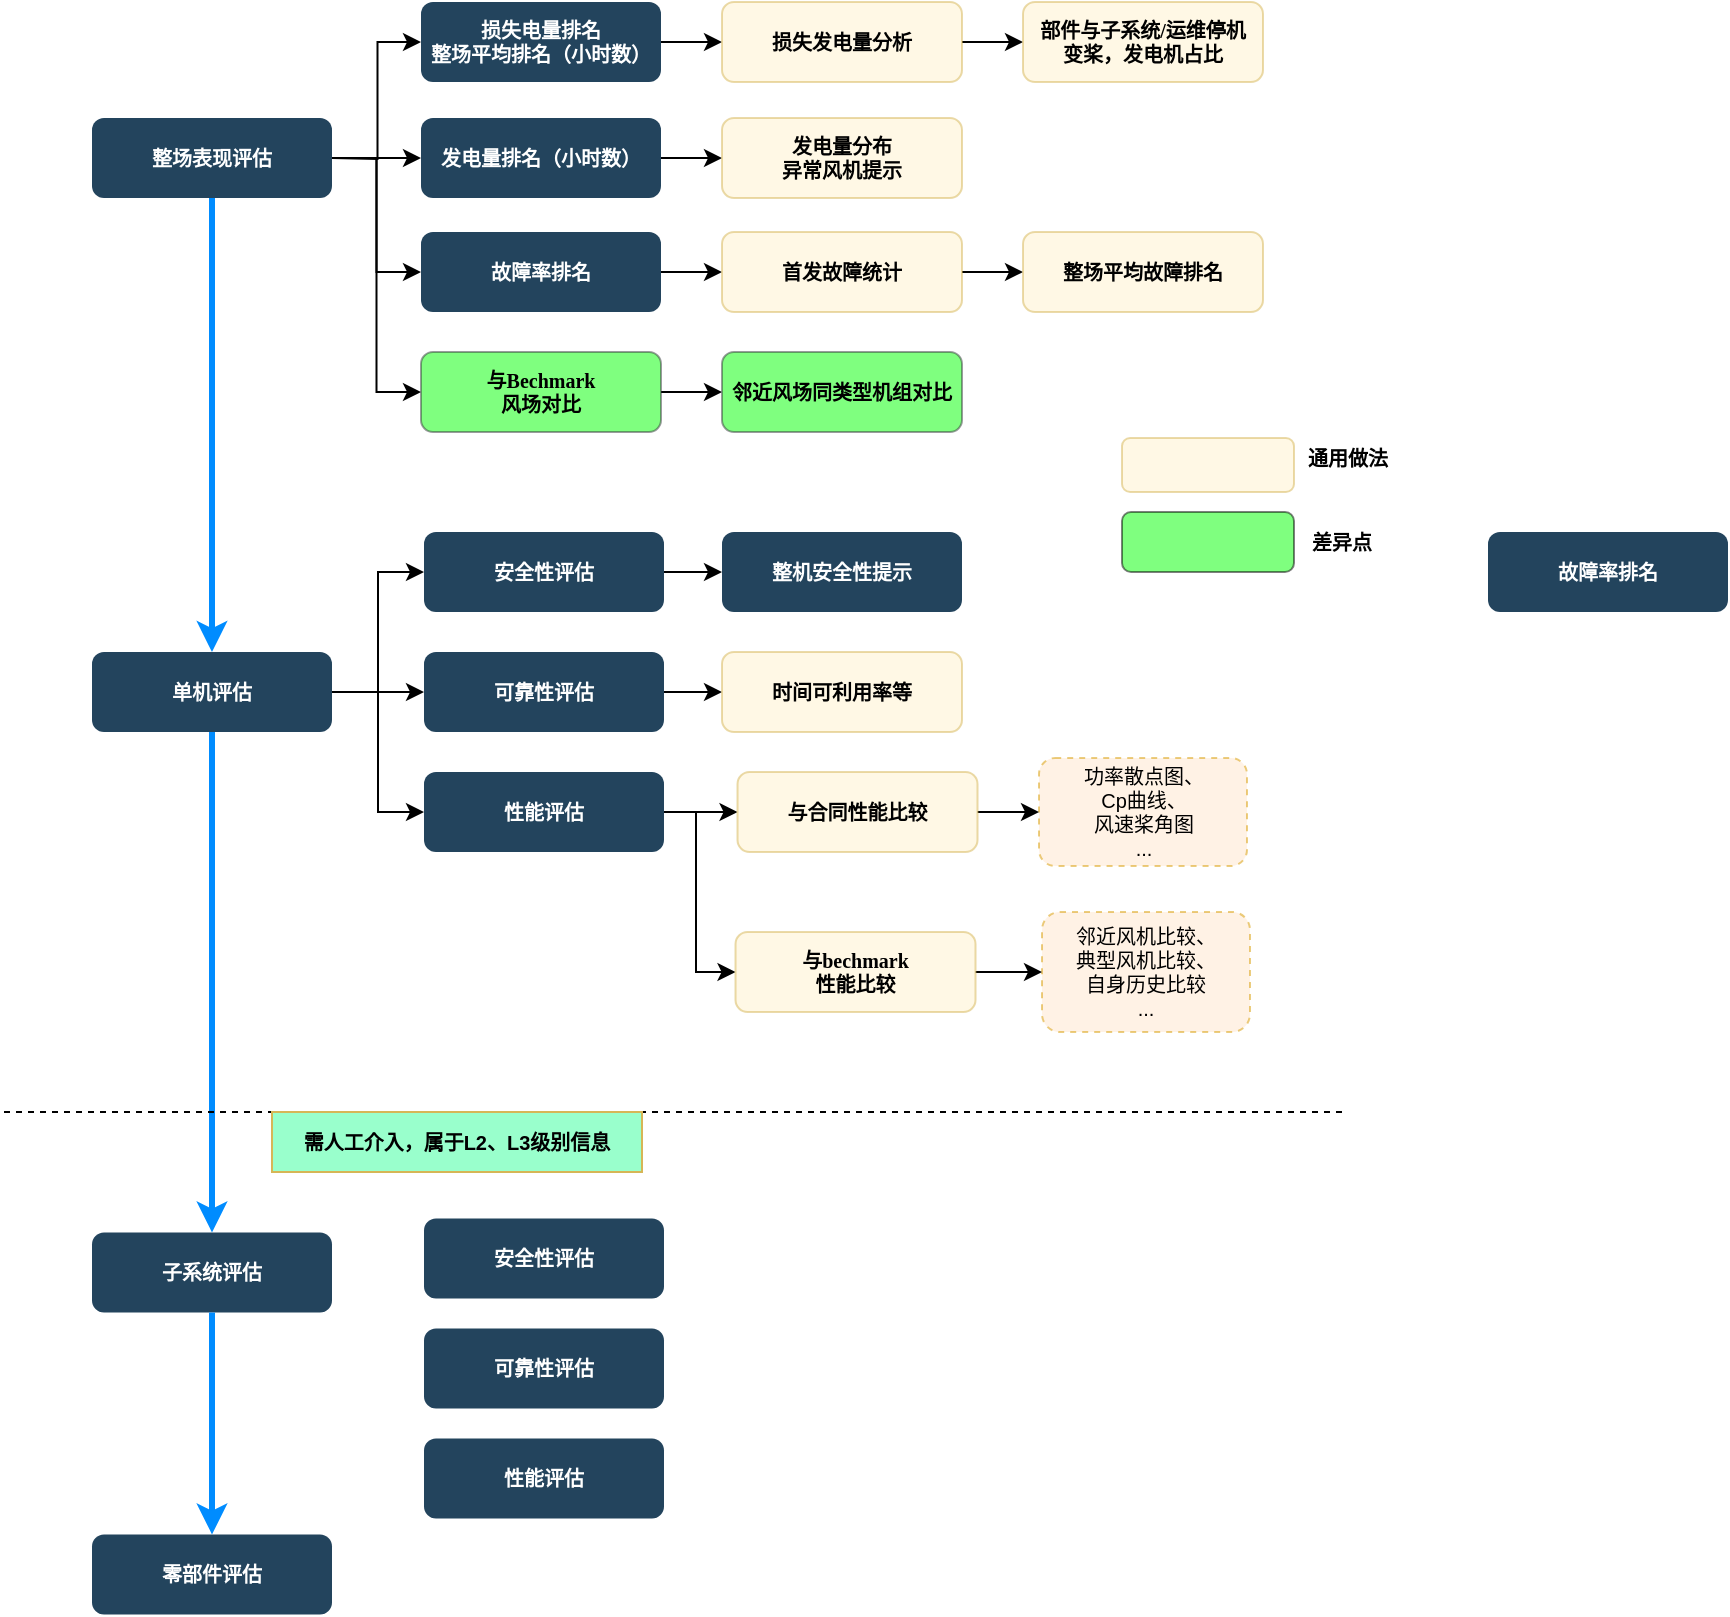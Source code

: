 <mxfile version="10.6.7" type="github"><diagram name="Page-1" id="2c0d36ab-eaac-3732-788b-9136903baeff"><mxGraphModel dx="961" dy="554" grid="1" gridSize="10" guides="1" tooltips="1" connect="1" arrows="1" fold="1" page="1" pageScale="1.5" pageWidth="827" pageHeight="1169" background="#ffffff" math="0" shadow="0"><root><mxCell id="0"/><mxCell id="1" parent="0"/><mxCell id="Z32xJVe9XofP69-cb_IB-153" value="&lt;div style=&quot;font-size: 10px;&quot;&gt;邻近风机比较、&lt;/div&gt;&lt;div style=&quot;font-size: 10px;&quot;&gt;典型风机比较、&lt;/div&gt;&lt;div style=&quot;font-size: 10px;&quot;&gt;自身历史比较&lt;br style=&quot;font-size: 10px;&quot;&gt;&lt;/div&gt;&lt;div style=&quot;font-size: 10px;&quot;&gt;...&lt;br style=&quot;font-size: 10px;&quot;&gt;&lt;/div&gt;" style="rounded=1;whiteSpace=wrap;html=1;fillColor=#ffe6cc;fontSize=10;opacity=50;strokeColor=#d79b00;dashed=1;" parent="1" vertex="1"><mxGeometry x="540" y="480" width="104" height="60" as="geometry"/></mxCell><mxCell id="Z32xJVe9XofP69-cb_IB-151" value="&lt;div style=&quot;font-size: 10px;&quot;&gt;功率散点图、&lt;/div&gt;&lt;div style=&quot;font-size: 10px;&quot;&gt;Cp曲线、&lt;/div&gt;&lt;div style=&quot;font-size: 10px;&quot;&gt;风速桨角图&lt;/div&gt;&lt;div style=&quot;font-size: 10px;&quot;&gt;...&lt;br style=&quot;font-size: 10px;&quot;&gt;&lt;/div&gt;" style="rounded=1;whiteSpace=wrap;html=1;fillColor=#ffe6cc;fontSize=10;opacity=50;strokeColor=#d79b00;dashed=1;" parent="1" vertex="1"><mxGeometry x="538.5" y="403" width="104" height="54" as="geometry"/></mxCell><mxCell id="Fd9QAYF8xPu6k3quil8q-128" value="" style="edgeStyle=orthogonalEdgeStyle;rounded=0;orthogonalLoop=1;jettySize=auto;html=1;fontSize=10;strokeWidth=3;strokeColor=#008CFF;" parent="1" source="2" target="Fd9QAYF8xPu6k3quil8q-127" edge="1"><mxGeometry relative="1" as="geometry"/></mxCell><mxCell id="DjSKUR2q4LDuAY-PHjdd-133" style="edgeStyle=orthogonalEdgeStyle;rounded=0;orthogonalLoop=1;jettySize=auto;html=1;exitX=1;exitY=0.5;exitDx=0;exitDy=0;entryX=0;entryY=0.5;entryDx=0;entryDy=0;strokeWidth=1;fontSize=10;" edge="1" parent="1" source="2" target="Fd9QAYF8xPu6k3quil8q-123"><mxGeometry relative="1" as="geometry"/></mxCell><mxCell id="DjSKUR2q4LDuAY-PHjdd-134" style="edgeStyle=orthogonalEdgeStyle;rounded=0;orthogonalLoop=1;jettySize=auto;html=1;entryX=0;entryY=0.5;entryDx=0;entryDy=0;strokeWidth=1;fontSize=10;" edge="1" parent="1" target="Fd9QAYF8xPu6k3quil8q-136"><mxGeometry relative="1" as="geometry"><mxPoint x="185" y="103" as="sourcePoint"/></mxGeometry></mxCell><mxCell id="DjSKUR2q4LDuAY-PHjdd-135" style="edgeStyle=orthogonalEdgeStyle;rounded=0;orthogonalLoop=1;jettySize=auto;html=1;exitX=1;exitY=0.5;exitDx=0;exitDy=0;entryX=0;entryY=0.5;entryDx=0;entryDy=0;strokeWidth=1;fontSize=10;" edge="1" parent="1" source="2" target="DjSKUR2q4LDuAY-PHjdd-125"><mxGeometry relative="1" as="geometry"/></mxCell><mxCell id="DjSKUR2q4LDuAY-PHjdd-142" style="edgeStyle=orthogonalEdgeStyle;rounded=0;orthogonalLoop=1;jettySize=auto;html=1;exitX=1;exitY=0.5;exitDx=0;exitDy=0;entryX=0;entryY=0.5;entryDx=0;entryDy=0;strokeWidth=1;fontSize=10;" edge="1" parent="1" source="2" target="Z32xJVe9XofP69-cb_IB-129"><mxGeometry relative="1" as="geometry"/></mxCell><mxCell id="2" value="整场表现评估" style="rounded=1;fillColor=#23445D;gradientColor=none;strokeColor=none;fontColor=#FFFFFF;fontStyle=1;fontFamily=Tahoma;fontSize=10;" parent="1" vertex="1"><mxGeometry x="65" y="83" width="120" height="40" as="geometry"/></mxCell><mxCell id="DjSKUR2q4LDuAY-PHjdd-139" style="edgeStyle=orthogonalEdgeStyle;rounded=0;orthogonalLoop=1;jettySize=auto;html=1;exitX=1;exitY=0.5;exitDx=0;exitDy=0;entryX=0;entryY=0.5;entryDx=0;entryDy=0;strokeWidth=1;fontSize=10;" edge="1" parent="1" source="Fd9QAYF8xPu6k3quil8q-127" target="Fd9QAYF8xPu6k3quil8q-138"><mxGeometry relative="1" as="geometry"/></mxCell><mxCell id="DjSKUR2q4LDuAY-PHjdd-140" style="edgeStyle=orthogonalEdgeStyle;rounded=0;orthogonalLoop=1;jettySize=auto;html=1;exitX=1;exitY=0.5;exitDx=0;exitDy=0;entryX=0;entryY=0.5;entryDx=0;entryDy=0;strokeWidth=1;fontSize=10;" edge="1" parent="1" source="Fd9QAYF8xPu6k3quil8q-127" target="Fd9QAYF8xPu6k3quil8q-145"><mxGeometry relative="1" as="geometry"/></mxCell><mxCell id="DjSKUR2q4LDuAY-PHjdd-141" style="edgeStyle=orthogonalEdgeStyle;rounded=0;orthogonalLoop=1;jettySize=auto;html=1;exitX=1;exitY=0.5;exitDx=0;exitDy=0;entryX=0;entryY=0.5;entryDx=0;entryDy=0;strokeWidth=1;fontSize=10;" edge="1" parent="1" source="Fd9QAYF8xPu6k3quil8q-127" target="Fd9QAYF8xPu6k3quil8q-148"><mxGeometry relative="1" as="geometry"/></mxCell><mxCell id="Fd9QAYF8xPu6k3quil8q-127" value="单机评估" style="rounded=1;fillColor=#23445D;gradientColor=none;strokeColor=none;fontColor=#FFFFFF;fontStyle=1;fontFamily=Tahoma;fontSize=10;" parent="1" vertex="1"><mxGeometry x="65" y="350" width="120" height="40" as="geometry"/></mxCell><mxCell id="DjSKUR2q4LDuAY-PHjdd-149" value="" style="edgeStyle=orthogonalEdgeStyle;rounded=0;orthogonalLoop=1;jettySize=auto;html=1;strokeWidth=1;fontSize=10;" edge="1" parent="1" source="Fd9QAYF8xPu6k3quil8q-138" target="DjSKUR2q4LDuAY-PHjdd-148"><mxGeometry relative="1" as="geometry"/></mxCell><mxCell id="Fd9QAYF8xPu6k3quil8q-138" value="安全性评估" style="rounded=1;fillColor=#23445D;gradientColor=none;strokeColor=none;fontColor=#FFFFFF;fontStyle=1;fontFamily=Tahoma;fontSize=10;imageWidth=24;" parent="1" vertex="1"><mxGeometry x="231" y="290" width="120" height="40" as="geometry"/></mxCell><mxCell id="DjSKUR2q4LDuAY-PHjdd-148" value="整机安全性提示" style="rounded=1;fillColor=#23445D;gradientColor=none;strokeColor=none;fontColor=#FFFFFF;fontStyle=1;fontFamily=Tahoma;fontSize=10;imageWidth=24;" vertex="1" parent="1"><mxGeometry x="380" y="290" width="120" height="40" as="geometry"/></mxCell><mxCell id="DjSKUR2q4LDuAY-PHjdd-153" value="" style="edgeStyle=orthogonalEdgeStyle;rounded=0;orthogonalLoop=1;jettySize=auto;html=1;strokeWidth=1;fontSize=10;" edge="1" parent="1" source="Fd9QAYF8xPu6k3quil8q-145" target="DjSKUR2q4LDuAY-PHjdd-152"><mxGeometry relative="1" as="geometry"/></mxCell><mxCell id="Fd9QAYF8xPu6k3quil8q-145" value="可靠性评估" style="rounded=1;fillColor=#23445D;gradientColor=none;strokeColor=none;fontColor=#FFFFFF;fontStyle=1;fontFamily=Tahoma;fontSize=10;imageWidth=24;" parent="1" vertex="1"><mxGeometry x="231" y="350" width="120" height="40" as="geometry"/></mxCell><mxCell id="DjSKUR2q4LDuAY-PHjdd-152" value="时间可利用率等" style="rounded=1;fillColor=#fff2cc;strokeColor=#d6b656;fontStyle=1;fontFamily=Tahoma;fontSize=10;imageWidth=24;opacity=50;" vertex="1" parent="1"><mxGeometry x="380" y="350" width="120" height="40" as="geometry"/></mxCell><mxCell id="DjSKUR2q4LDuAY-PHjdd-143" style="edgeStyle=orthogonalEdgeStyle;rounded=0;orthogonalLoop=1;jettySize=auto;html=1;exitX=1;exitY=0.5;exitDx=0;exitDy=0;entryX=0;entryY=0.5;entryDx=0;entryDy=0;strokeWidth=1;fontSize=10;" edge="1" parent="1" source="Fd9QAYF8xPu6k3quil8q-148" target="Z32xJVe9XofP69-cb_IB-141"><mxGeometry relative="1" as="geometry"/></mxCell><mxCell id="DjSKUR2q4LDuAY-PHjdd-144" style="edgeStyle=orthogonalEdgeStyle;rounded=0;orthogonalLoop=1;jettySize=auto;html=1;exitX=1;exitY=0.5;exitDx=0;exitDy=0;entryX=0;entryY=0.5;entryDx=0;entryDy=0;strokeWidth=1;fontSize=10;" edge="1" parent="1" source="Fd9QAYF8xPu6k3quil8q-148" target="Z32xJVe9XofP69-cb_IB-143"><mxGeometry relative="1" as="geometry"><Array as="points"><mxPoint x="367" y="430"/><mxPoint x="367" y="510"/></Array></mxGeometry></mxCell><mxCell id="Fd9QAYF8xPu6k3quil8q-148" value="性能评估" style="rounded=1;fillColor=#23445D;gradientColor=none;strokeColor=none;fontColor=#FFFFFF;fontStyle=1;fontFamily=Tahoma;fontSize=10;imageWidth=24;" parent="1" vertex="1"><mxGeometry x="231" y="410" width="120" height="40" as="geometry"/></mxCell><mxCell id="DjSKUR2q4LDuAY-PHjdd-155" style="edgeStyle=orthogonalEdgeStyle;rounded=0;orthogonalLoop=1;jettySize=auto;html=1;exitX=1;exitY=0.5;exitDx=0;exitDy=0;entryX=0;entryY=0.5;entryDx=0;entryDy=0;strokeWidth=1;fontSize=10;" edge="1" parent="1" source="Z32xJVe9XofP69-cb_IB-141" target="Z32xJVe9XofP69-cb_IB-151"><mxGeometry relative="1" as="geometry"/></mxCell><mxCell id="Z32xJVe9XofP69-cb_IB-141" value="与合同性能比较" style="rounded=1;fillColor=#fff2cc;strokeColor=#d6b656;fontStyle=1;fontFamily=Tahoma;fontSize=10;imageWidth=24;opacity=50;" parent="1" vertex="1"><mxGeometry x="387.759" y="410" width="120" height="40" as="geometry"/></mxCell><mxCell id="DjSKUR2q4LDuAY-PHjdd-157" style="edgeStyle=orthogonalEdgeStyle;rounded=0;orthogonalLoop=1;jettySize=auto;html=1;exitX=1;exitY=0.5;exitDx=0;exitDy=0;strokeWidth=1;fontSize=10;" edge="1" parent="1" source="Z32xJVe9XofP69-cb_IB-143" target="Z32xJVe9XofP69-cb_IB-153"><mxGeometry relative="1" as="geometry"/></mxCell><mxCell id="Z32xJVe9XofP69-cb_IB-143" value="与bechmark&#xA;性能比较" style="rounded=1;fillColor=#fff2cc;strokeColor=#d6b656;fontStyle=1;fontFamily=Tahoma;fontSize=10;imageWidth=24;opacity=50;" parent="1" vertex="1"><mxGeometry x="386.759" y="490" width="120" height="40" as="geometry"/></mxCell><mxCell id="Fd9QAYF8xPu6k3quil8q-129" value="子系统评估" style="rounded=1;fillColor=#23445D;gradientColor=none;strokeColor=none;fontColor=#FFFFFF;fontStyle=1;fontFamily=Tahoma;fontSize=10;imageWidth=24;" parent="1" vertex="1"><mxGeometry x="65" y="640.241" width="120" height="40" as="geometry"/></mxCell><mxCell id="Fd9QAYF8xPu6k3quil8q-133" value="零部件评估" style="rounded=1;fillColor=#23445D;gradientColor=none;strokeColor=none;fontColor=#FFFFFF;fontStyle=1;fontFamily=Tahoma;fontSize=10;imageWidth=24;" parent="1" vertex="1"><mxGeometry x="65" y="791.241" width="120" height="40" as="geometry"/></mxCell><mxCell id="DjSKUR2q4LDuAY-PHjdd-131" style="edgeStyle=orthogonalEdgeStyle;rounded=0;orthogonalLoop=1;jettySize=auto;html=1;exitX=1;exitY=0.5;exitDx=0;exitDy=0;entryX=0;entryY=0.5;entryDx=0;entryDy=0;strokeWidth=1;fontSize=10;" edge="1" parent="1" source="Fd9QAYF8xPu6k3quil8q-123" target="Z32xJVe9XofP69-cb_IB-125"><mxGeometry relative="1" as="geometry"/></mxCell><mxCell id="Fd9QAYF8xPu6k3quil8q-123" value="发电量排名（小时数）" style="rounded=1;fillColor=#23445D;gradientColor=none;strokeColor=none;fontColor=#FFFFFF;fontStyle=1;fontFamily=Tahoma;fontSize=10;imageWidth=24;" parent="1" vertex="1"><mxGeometry x="229.5" y="83" width="120" height="40" as="geometry"/></mxCell><mxCell id="Z32xJVe9XofP69-cb_IB-125" value="发电量分布&#xA;异常风机提示" style="rounded=1;fillColor=#fff2cc;strokeColor=#d6b656;fontStyle=1;fontFamily=Tahoma;fontSize=10;imageWidth=24;gradientColor=none;opacity=50;" parent="1" vertex="1"><mxGeometry x="380" y="83" width="120" height="40" as="geometry"/></mxCell><mxCell id="DjSKUR2q4LDuAY-PHjdd-130" style="edgeStyle=orthogonalEdgeStyle;rounded=0;orthogonalLoop=1;jettySize=auto;html=1;exitX=1;exitY=0.5;exitDx=0;exitDy=0;entryX=0;entryY=0.5;entryDx=0;entryDy=0;strokeWidth=1;fontSize=10;" edge="1" parent="1" source="Fd9QAYF8xPu6k3quil8q-136" target="Z32xJVe9XofP69-cb_IB-127"><mxGeometry relative="1" as="geometry"/></mxCell><mxCell id="Fd9QAYF8xPu6k3quil8q-136" value="损失电量排名&#xA;整场平均排名（小时数）" style="rounded=1;fillColor=#23445D;gradientColor=none;strokeColor=none;fontColor=#FFFFFF;fontStyle=1;fontFamily=Tahoma;fontSize=10;imageWidth=24;" parent="1" vertex="1"><mxGeometry x="229.5" y="25" width="120" height="40" as="geometry"/></mxCell><mxCell id="DjSKUR2q4LDuAY-PHjdd-129" value="" style="edgeStyle=orthogonalEdgeStyle;rounded=0;orthogonalLoop=1;jettySize=auto;html=1;strokeWidth=1;fontSize=10;" edge="1" parent="1" source="Z32xJVe9XofP69-cb_IB-127" target="DjSKUR2q4LDuAY-PHjdd-128"><mxGeometry relative="1" as="geometry"/></mxCell><mxCell id="Z32xJVe9XofP69-cb_IB-127" value="损失发电量分析" style="rounded=1;fillColor=#fff2cc;strokeColor=#d6b656;fontStyle=1;fontFamily=Tahoma;fontSize=10;imageWidth=24;gradientColor=none;opacity=50;" parent="1" vertex="1"><mxGeometry x="380" y="25" width="120" height="40" as="geometry"/></mxCell><mxCell id="DjSKUR2q4LDuAY-PHjdd-128" value="部件与子系统/运维停机&#xA;变桨，发电机占比" style="rounded=1;fillColor=#fff2cc;strokeColor=#d6b656;fontStyle=1;fontFamily=Tahoma;fontSize=10;imageWidth=24;gradientColor=none;opacity=50;" vertex="1" parent="1"><mxGeometry x="530.5" y="25" width="120" height="40" as="geometry"/></mxCell><mxCell id="Fd9QAYF8xPu6k3quil8q-125" value="故障率排名" style="rounded=1;fillColor=#23445D;gradientColor=none;strokeColor=none;fontColor=#FFFFFF;fontStyle=1;fontFamily=Tahoma;fontSize=10;imageWidth=24;" parent="1" vertex="1"><mxGeometry x="763" y="290" width="120" height="40" as="geometry"/></mxCell><mxCell id="DjSKUR2q4LDuAY-PHjdd-151" value="" style="edgeStyle=orthogonalEdgeStyle;rounded=0;orthogonalLoop=1;jettySize=auto;html=1;strokeWidth=1;fontSize=10;" edge="1" parent="1" source="Z32xJVe9XofP69-cb_IB-129" target="DjSKUR2q4LDuAY-PHjdd-150"><mxGeometry relative="1" as="geometry"/></mxCell><mxCell id="Z32xJVe9XofP69-cb_IB-129" value="与Bechmark&#xA;风场对比" style="rounded=1;fillColor=#00FF00;strokeColor=#36393d;fontStyle=1;fontFamily=Tahoma;fontSize=10;imageWidth=24;opacity=50;" parent="1" vertex="1"><mxGeometry x="229.5" y="200" width="120" height="40" as="geometry"/></mxCell><mxCell id="DjSKUR2q4LDuAY-PHjdd-150" value="邻近风场同类型机组对比" style="rounded=1;fillColor=#00FF00;strokeColor=#36393d;fontStyle=1;fontFamily=Tahoma;fontSize=10;imageWidth=24;opacity=50;" vertex="1" parent="1"><mxGeometry x="380" y="200" width="120" height="40" as="geometry"/></mxCell><mxCell id="Fd9QAYF8xPu6k3quil8q-140" value="" style="edgeStyle=orthogonalEdgeStyle;rounded=0;orthogonalLoop=1;jettySize=auto;html=1;fontSize=10;strokeWidth=3;strokeColor=#008CFF;exitX=0.5;exitY=1;exitDx=0;exitDy=0;" parent="1" source="Fd9QAYF8xPu6k3quil8q-127" target="Fd9QAYF8xPu6k3quil8q-129" edge="1"><mxGeometry relative="1" as="geometry"><mxPoint x="170" y="329" as="sourcePoint"/><mxPoint x="170" y="568" as="targetPoint"/></mxGeometry></mxCell><mxCell id="Fd9QAYF8xPu6k3quil8q-141" value="" style="edgeStyle=orthogonalEdgeStyle;rounded=0;orthogonalLoop=1;jettySize=auto;html=1;fontSize=10;strokeWidth=3;strokeColor=#008CFF;exitX=0.5;exitY=1;exitDx=0;exitDy=0;entryX=0.5;entryY=0;entryDx=0;entryDy=0;" parent="1" source="Fd9QAYF8xPu6k3quil8q-129" target="Fd9QAYF8xPu6k3quil8q-133" edge="1"><mxGeometry relative="1" as="geometry"><mxPoint x="170" y="172.241" as="sourcePoint"/><mxPoint x="170" y="411.241" as="targetPoint"/></mxGeometry></mxCell><mxCell id="Z32xJVe9XofP69-cb_IB-132" value="通用做法" style="text;html=1;strokeColor=none;fillColor=none;align=center;verticalAlign=middle;whiteSpace=wrap;rounded=0;fontSize=10;fontStyle=1" parent="1" vertex="1"><mxGeometry x="622.5" y="243" width="140" height="20" as="geometry"/></mxCell><mxCell id="Z32xJVe9XofP69-cb_IB-134" value="差异点" style="text;html=1;strokeColor=none;fillColor=none;align=center;verticalAlign=middle;whiteSpace=wrap;rounded=0;fontSize=10;fontStyle=1" parent="1" vertex="1"><mxGeometry x="619.5" y="285" width="140" height="20" as="geometry"/></mxCell><mxCell id="Z32xJVe9XofP69-cb_IB-136" value="" style="rounded=1;whiteSpace=wrap;html=1;fillColor=#fff2cc;fontSize=10;opacity=50;strokeColor=#d6b656;" parent="1" vertex="1"><mxGeometry x="580" y="243" width="86" height="27" as="geometry"/></mxCell><mxCell id="Z32xJVe9XofP69-cb_IB-137" value="" style="rounded=1;whiteSpace=wrap;html=1;fillColor=#00FF00;gradientColor=none;fontSize=10;opacity=50;" parent="1" vertex="1"><mxGeometry x="580" y="280" width="86" height="30" as="geometry"/></mxCell><mxCell id="Z32xJVe9XofP69-cb_IB-146" value="安全性评估" style="rounded=1;fillColor=#23445D;gradientColor=none;strokeColor=none;fontColor=#FFFFFF;fontStyle=1;fontFamily=Tahoma;fontSize=10;imageWidth=24;" parent="1" vertex="1"><mxGeometry x="231" y="633.241" width="120" height="40" as="geometry"/></mxCell><mxCell id="Z32xJVe9XofP69-cb_IB-148" value="可靠性评估" style="rounded=1;fillColor=#23445D;gradientColor=none;strokeColor=none;fontColor=#FFFFFF;fontStyle=1;fontFamily=Tahoma;fontSize=10;imageWidth=24;" parent="1" vertex="1"><mxGeometry x="231" y="688.241" width="120" height="40" as="geometry"/></mxCell><mxCell id="Z32xJVe9XofP69-cb_IB-149" value="性能评估" style="rounded=1;fillColor=#23445D;gradientColor=none;strokeColor=none;fontColor=#FFFFFF;fontStyle=1;fontFamily=Tahoma;fontSize=10;imageWidth=24;" parent="1" vertex="1"><mxGeometry x="231" y="743.241" width="120" height="40" as="geometry"/></mxCell><mxCell id="DjSKUR2q4LDuAY-PHjdd-132" style="edgeStyle=orthogonalEdgeStyle;rounded=0;orthogonalLoop=1;jettySize=auto;html=1;exitX=1;exitY=0.5;exitDx=0;exitDy=0;entryX=0;entryY=0.5;entryDx=0;entryDy=0;strokeWidth=1;fontSize=10;" edge="1" parent="1" source="DjSKUR2q4LDuAY-PHjdd-125" target="DjSKUR2q4LDuAY-PHjdd-126"><mxGeometry relative="1" as="geometry"/></mxCell><mxCell id="DjSKUR2q4LDuAY-PHjdd-125" value="故障率排名" style="rounded=1;fillColor=#23445D;gradientColor=none;strokeColor=none;fontColor=#FFFFFF;fontStyle=1;fontFamily=Tahoma;fontSize=10;imageWidth=24;" vertex="1" parent="1"><mxGeometry x="229.5" y="140" width="120" height="40" as="geometry"/></mxCell><mxCell id="DjSKUR2q4LDuAY-PHjdd-137" value="" style="edgeStyle=orthogonalEdgeStyle;rounded=0;orthogonalLoop=1;jettySize=auto;html=1;strokeWidth=1;fontSize=10;" edge="1" parent="1" source="DjSKUR2q4LDuAY-PHjdd-126" target="DjSKUR2q4LDuAY-PHjdd-136"><mxGeometry relative="1" as="geometry"/></mxCell><mxCell id="DjSKUR2q4LDuAY-PHjdd-126" value="首发故障统计" style="rounded=1;fillColor=#fff2cc;strokeColor=#d6b656;fontStyle=1;fontFamily=Tahoma;fontSize=10;imageWidth=24;gradientColor=none;opacity=50;" vertex="1" parent="1"><mxGeometry x="380" y="140" width="120" height="40" as="geometry"/></mxCell><mxCell id="DjSKUR2q4LDuAY-PHjdd-136" value="整场平均故障排名" style="rounded=1;fillColor=#fff2cc;strokeColor=#d6b656;fontStyle=1;fontFamily=Tahoma;fontSize=10;imageWidth=24;gradientColor=none;opacity=50;" vertex="1" parent="1"><mxGeometry x="530.5" y="140" width="120" height="40" as="geometry"/></mxCell><mxCell id="DjSKUR2q4LDuAY-PHjdd-145" value="" style="endArrow=none;dashed=1;html=1;strokeWidth=1;fontSize=10;" edge="1" parent="1"><mxGeometry width="50" height="50" relative="1" as="geometry"><mxPoint x="690" y="580" as="sourcePoint"/><mxPoint x="20" y="580" as="targetPoint"/></mxGeometry></mxCell><mxCell id="DjSKUR2q4LDuAY-PHjdd-146" value="需人工介入，属于L2、L3级别信息" style="text;html=1;strokeColor=#d6b656;fillColor=#99FFCC;align=center;verticalAlign=middle;whiteSpace=wrap;rounded=0;fontSize=10;fontStyle=1" vertex="1" parent="1"><mxGeometry x="155" y="580" width="185" height="30" as="geometry"/></mxCell></root></mxGraphModel></diagram></mxfile>